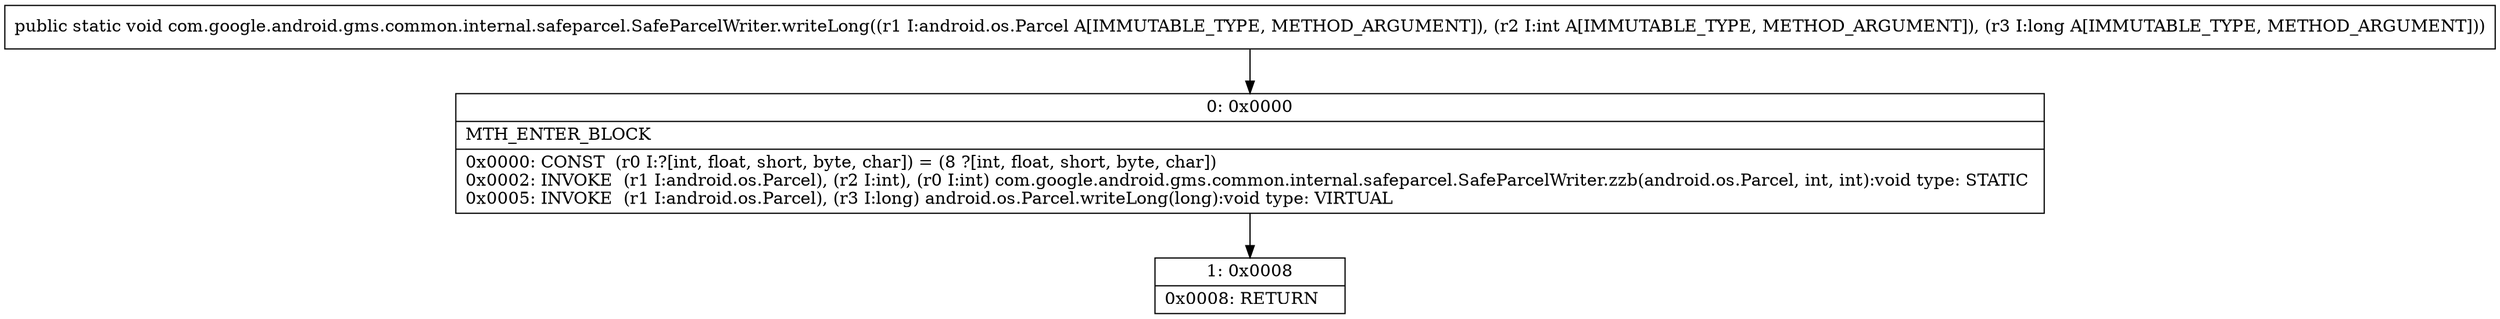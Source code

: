 digraph "CFG forcom.google.android.gms.common.internal.safeparcel.SafeParcelWriter.writeLong(Landroid\/os\/Parcel;IJ)V" {
Node_0 [shape=record,label="{0\:\ 0x0000|MTH_ENTER_BLOCK\l|0x0000: CONST  (r0 I:?[int, float, short, byte, char]) = (8 ?[int, float, short, byte, char]) \l0x0002: INVOKE  (r1 I:android.os.Parcel), (r2 I:int), (r0 I:int) com.google.android.gms.common.internal.safeparcel.SafeParcelWriter.zzb(android.os.Parcel, int, int):void type: STATIC \l0x0005: INVOKE  (r1 I:android.os.Parcel), (r3 I:long) android.os.Parcel.writeLong(long):void type: VIRTUAL \l}"];
Node_1 [shape=record,label="{1\:\ 0x0008|0x0008: RETURN   \l}"];
MethodNode[shape=record,label="{public static void com.google.android.gms.common.internal.safeparcel.SafeParcelWriter.writeLong((r1 I:android.os.Parcel A[IMMUTABLE_TYPE, METHOD_ARGUMENT]), (r2 I:int A[IMMUTABLE_TYPE, METHOD_ARGUMENT]), (r3 I:long A[IMMUTABLE_TYPE, METHOD_ARGUMENT])) }"];
MethodNode -> Node_0;
Node_0 -> Node_1;
}

